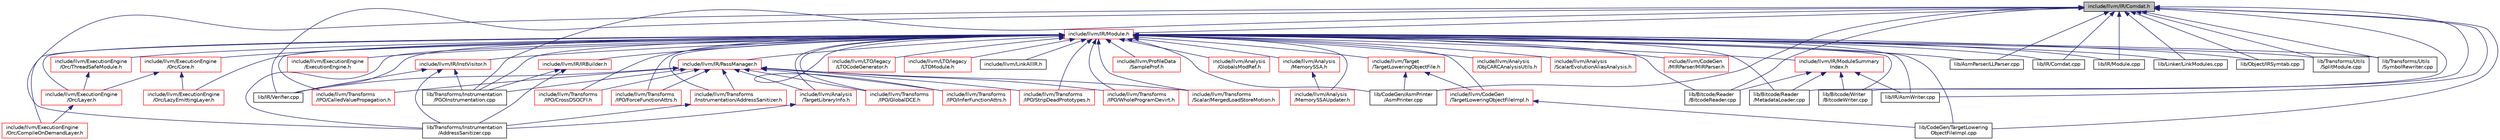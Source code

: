 digraph "include/llvm/IR/Comdat.h"
{
 // LATEX_PDF_SIZE
  bgcolor="transparent";
  edge [fontname="Helvetica",fontsize="10",labelfontname="Helvetica",labelfontsize="10"];
  node [fontname="Helvetica",fontsize="10",shape="box"];
  Node1 [label="include/llvm/IR/Comdat.h",height=0.2,width=0.4,color="black", fillcolor="grey75", style="filled", fontcolor="black",tooltip="This file contains the declaration of the Comdat class, which represents a single COMDAT in LLVM."];
  Node1 -> Node2 [dir="back",color="midnightblue",fontsize="10",style="solid",fontname="Helvetica"];
  Node2 [label="include/llvm/IR/Module.h",height=0.2,width=0.4,color="red",URL="$Module_8h.html",tooltip="Module.h This file contains the declarations for the Module class."];
  Node2 -> Node3 [dir="back",color="midnightblue",fontsize="10",style="solid",fontname="Helvetica"];
  Node3 [label="include/llvm/Analysis\l/GlobalsModRef.h",height=0.2,width=0.4,color="red",URL="$GlobalsModRef_8h.html",tooltip="This is the interface for a simple mod/ref and alias analysis over globals."];
  Node2 -> Node177 [dir="back",color="midnightblue",fontsize="10",style="solid",fontname="Helvetica"];
  Node177 [label="include/llvm/Analysis\l/MemorySSA.h",height=0.2,width=0.4,color="red",URL="$MemorySSA_8h.html",tooltip="This file exposes an interface to building/using memory SSA to walk memory instructions using a use/d..."];
  Node177 -> Node178 [dir="back",color="midnightblue",fontsize="10",style="solid",fontname="Helvetica"];
  Node178 [label="include/llvm/Analysis\l/MemorySSAUpdater.h",height=0.2,width=0.4,color="red",URL="$MemorySSAUpdater_8h.html",tooltip=" "];
  Node2 -> Node178 [dir="back",color="midnightblue",fontsize="10",style="solid",fontname="Helvetica"];
  Node2 -> Node188 [dir="back",color="midnightblue",fontsize="10",style="solid",fontname="Helvetica"];
  Node188 [label="include/llvm/Analysis\l/ObjCARCAnalysisUtils.h",height=0.2,width=0.4,color="red",URL="$ObjCARCAnalysisUtils_8h.html",tooltip="This file defines common analysis utilities used by the ObjC ARC Optimizer."];
  Node2 -> Node201 [dir="back",color="midnightblue",fontsize="10",style="solid",fontname="Helvetica"];
  Node201 [label="include/llvm/Analysis\l/ScalarEvolutionAliasAnalysis.h",height=0.2,width=0.4,color="red",URL="$ScalarEvolutionAliasAnalysis_8h.html",tooltip="This is the interface for a SCEV-based alias analysis."];
  Node2 -> Node203 [dir="back",color="midnightblue",fontsize="10",style="solid",fontname="Helvetica"];
  Node203 [label="include/llvm/Analysis\l/TargetLibraryInfo.h",height=0.2,width=0.4,color="red",URL="$TargetLibraryInfo_8h.html",tooltip=" "];
  Node203 -> Node1305 [dir="back",color="midnightblue",fontsize="10",style="solid",fontname="Helvetica"];
  Node1305 [label="lib/Transforms/Instrumentation\l/AddressSanitizer.cpp",height=0.2,width=0.4,color="black",URL="$AddressSanitizer_8cpp.html",tooltip=" "];
  Node2 -> Node1375 [dir="back",color="midnightblue",fontsize="10",style="solid",fontname="Helvetica"];
  Node1375 [label="include/llvm/CodeGen\l/MIRParser/MIRParser.h",height=0.2,width=0.4,color="red",URL="$MIRParser_8h.html",tooltip=" "];
  Node2 -> Node1376 [dir="back",color="midnightblue",fontsize="10",style="solid",fontname="Helvetica"];
  Node1376 [label="include/llvm/CodeGen\l/TargetLoweringObjectFileImpl.h",height=0.2,width=0.4,color="red",URL="$TargetLoweringObjectFileImpl_8h.html",tooltip=" "];
  Node1376 -> Node1377 [dir="back",color="midnightblue",fontsize="10",style="solid",fontname="Helvetica"];
  Node1377 [label="lib/CodeGen/TargetLowering\lObjectFileImpl.cpp",height=0.2,width=0.4,color="black",URL="$TargetLoweringObjectFileImpl_8cpp.html",tooltip=" "];
  Node2 -> Node1395 [dir="back",color="midnightblue",fontsize="10",style="solid",fontname="Helvetica"];
  Node1395 [label="include/llvm/ExecutionEngine\l/ExecutionEngine.h",height=0.2,width=0.4,color="red",URL="$llvm_2ExecutionEngine_2ExecutionEngine_8h.html",tooltip=" "];
  Node2 -> Node1410 [dir="back",color="midnightblue",fontsize="10",style="solid",fontname="Helvetica"];
  Node1410 [label="include/llvm/ExecutionEngine\l/Orc/CompileOnDemandLayer.h",height=0.2,width=0.4,color="red",URL="$CompileOnDemandLayer_8h.html",tooltip=" "];
  Node2 -> Node1416 [dir="back",color="midnightblue",fontsize="10",style="solid",fontname="Helvetica"];
  Node1416 [label="include/llvm/ExecutionEngine\l/Orc/Core.h",height=0.2,width=0.4,color="red",URL="$llvm_2ExecutionEngine_2Orc_2Core_8h.html",tooltip=" "];
  Node1416 -> Node1423 [dir="back",color="midnightblue",fontsize="10",style="solid",fontname="Helvetica"];
  Node1423 [label="include/llvm/ExecutionEngine\l/Orc/Layer.h",height=0.2,width=0.4,color="red",URL="$Layer_8h.html",tooltip=" "];
  Node1423 -> Node1410 [dir="back",color="midnightblue",fontsize="10",style="solid",fontname="Helvetica"];
  Node1416 -> Node1435 [dir="back",color="midnightblue",fontsize="10",style="solid",fontname="Helvetica"];
  Node1435 [label="include/llvm/ExecutionEngine\l/Orc/LazyEmittingLayer.h",height=0.2,width=0.4,color="red",URL="$LazyEmittingLayer_8h.html",tooltip=" "];
  Node2 -> Node1423 [dir="back",color="midnightblue",fontsize="10",style="solid",fontname="Helvetica"];
  Node2 -> Node1435 [dir="back",color="midnightblue",fontsize="10",style="solid",fontname="Helvetica"];
  Node2 -> Node1442 [dir="back",color="midnightblue",fontsize="10",style="solid",fontname="Helvetica"];
  Node1442 [label="include/llvm/ExecutionEngine\l/Orc/ThreadSafeModule.h",height=0.2,width=0.4,color="red",URL="$ThreadSafeModule_8h.html",tooltip=" "];
  Node1442 -> Node1423 [dir="back",color="midnightblue",fontsize="10",style="solid",fontname="Helvetica"];
  Node2 -> Node1443 [dir="back",color="midnightblue",fontsize="10",style="solid",fontname="Helvetica"];
  Node1443 [label="include/llvm/IR/IRBuilder.h",height=0.2,width=0.4,color="red",URL="$IRBuilder_8h.html",tooltip=" "];
  Node1443 -> Node1305 [dir="back",color="midnightblue",fontsize="10",style="solid",fontname="Helvetica"];
  Node1443 -> Node1479 [dir="back",color="midnightblue",fontsize="10",style="solid",fontname="Helvetica"];
  Node1479 [label="lib/Transforms/Instrumentation\l/PGOInstrumentation.cpp",height=0.2,width=0.4,color="black",URL="$PGOInstrumentation_8cpp.html",tooltip=" "];
  Node2 -> Node1491 [dir="back",color="midnightblue",fontsize="10",style="solid",fontname="Helvetica"];
  Node1491 [label="include/llvm/IR/InstVisitor.h",height=0.2,width=0.4,color="red",URL="$InstVisitor_8h.html",tooltip=" "];
  Node1491 -> Node1500 [dir="back",color="midnightblue",fontsize="10",style="solid",fontname="Helvetica"];
  Node1500 [label="lib/IR/Verifier.cpp",height=0.2,width=0.4,color="black",URL="$Verifier_8cpp.html",tooltip=" "];
  Node1491 -> Node1305 [dir="back",color="midnightblue",fontsize="10",style="solid",fontname="Helvetica"];
  Node1491 -> Node1479 [dir="back",color="midnightblue",fontsize="10",style="solid",fontname="Helvetica"];
  Node2 -> Node1504 [dir="back",color="midnightblue",fontsize="10",style="solid",fontname="Helvetica"];
  Node1504 [label="include/llvm/IR/ModuleSummary\lIndex.h",height=0.2,width=0.4,color="red",URL="$ModuleSummaryIndex_8h.html",tooltip="ModuleSummaryIndex.h This file contains the declarations the classes that hold the module index and s..."];
  Node1504 -> Node1511 [dir="back",color="midnightblue",fontsize="10",style="solid",fontname="Helvetica"];
  Node1511 [label="lib/Bitcode/Reader\l/BitcodeReader.cpp",height=0.2,width=0.4,color="black",URL="$BitcodeReader_8cpp.html",tooltip=" "];
  Node1504 -> Node1512 [dir="back",color="midnightblue",fontsize="10",style="solid",fontname="Helvetica"];
  Node1512 [label="lib/Bitcode/Reader\l/MetadataLoader.cpp",height=0.2,width=0.4,color="black",URL="$MetadataLoader_8cpp.html",tooltip=" "];
  Node1504 -> Node1522 [dir="back",color="midnightblue",fontsize="10",style="solid",fontname="Helvetica"];
  Node1522 [label="lib/Bitcode/Writer\l/BitcodeWriter.cpp",height=0.2,width=0.4,color="black",URL="$BitcodeWriter_8cpp.html",tooltip=" "];
  Node1504 -> Node1537 [dir="back",color="midnightblue",fontsize="10",style="solid",fontname="Helvetica"];
  Node1537 [label="lib/IR/AsmWriter.cpp",height=0.2,width=0.4,color="black",URL="$AsmWriter_8cpp.html",tooltip=" "];
  Node2 -> Node1540 [dir="back",color="midnightblue",fontsize="10",style="solid",fontname="Helvetica"];
  Node1540 [label="include/llvm/IR/PassManager.h",height=0.2,width=0.4,color="red",URL="$PassManager_8h.html",tooltip="This header defines various interfaces for pass management in LLVM."];
  Node1540 -> Node203 [dir="back",color="midnightblue",fontsize="10",style="solid",fontname="Helvetica"];
  Node1540 -> Node1648 [dir="back",color="midnightblue",fontsize="10",style="solid",fontname="Helvetica"];
  Node1648 [label="include/llvm/Transforms\l/IPO/CalledValuePropagation.h",height=0.2,width=0.4,color="red",URL="$CalledValuePropagation_8h.html",tooltip=" "];
  Node1540 -> Node1651 [dir="back",color="midnightblue",fontsize="10",style="solid",fontname="Helvetica"];
  Node1651 [label="include/llvm/Transforms\l/IPO/CrossDSOCFI.h",height=0.2,width=0.4,color="red",URL="$CrossDSOCFI_8h.html",tooltip=" "];
  Node1540 -> Node1655 [dir="back",color="midnightblue",fontsize="10",style="solid",fontname="Helvetica"];
  Node1655 [label="include/llvm/Transforms\l/IPO/ForceFunctionAttrs.h",height=0.2,width=0.4,color="red",URL="$ForceFunctionAttrs_8h.html",tooltip="Super simple passes to force specific function attrs from the commandline into the IR for debugging p..."];
  Node1540 -> Node1657 [dir="back",color="midnightblue",fontsize="10",style="solid",fontname="Helvetica"];
  Node1657 [label="include/llvm/Transforms\l/IPO/GlobalDCE.h",height=0.2,width=0.4,color="red",URL="$GlobalDCE_8h.html",tooltip=" "];
  Node1540 -> Node1663 [dir="back",color="midnightblue",fontsize="10",style="solid",fontname="Helvetica"];
  Node1663 [label="include/llvm/Transforms\l/IPO/InferFunctionAttrs.h",height=0.2,width=0.4,color="red",URL="$InferFunctionAttrs_8h.html",tooltip="Interfaces for passes which infer implicit function attributes from the name and signature of functio..."];
  Node1540 -> Node1669 [dir="back",color="midnightblue",fontsize="10",style="solid",fontname="Helvetica"];
  Node1669 [label="include/llvm/Transforms\l/IPO/StripDeadPrototypes.h",height=0.2,width=0.4,color="red",URL="$StripDeadPrototypes_8h.html",tooltip=" "];
  Node1540 -> Node1673 [dir="back",color="midnightblue",fontsize="10",style="solid",fontname="Helvetica"];
  Node1673 [label="include/llvm/Transforms\l/IPO/WholeProgramDevirt.h",height=0.2,width=0.4,color="red",URL="$WholeProgramDevirt_8h.html",tooltip=" "];
  Node1540 -> Node1675 [dir="back",color="midnightblue",fontsize="10",style="solid",fontname="Helvetica"];
  Node1675 [label="include/llvm/Transforms\l/Instrumentation/AddressSanitizer.h",height=0.2,width=0.4,color="red",URL="$AddressSanitizer_8h.html",tooltip=" "];
  Node1675 -> Node1305 [dir="back",color="midnightblue",fontsize="10",style="solid",fontname="Helvetica"];
  Node1540 -> Node1709 [dir="back",color="midnightblue",fontsize="10",style="solid",fontname="Helvetica"];
  Node1709 [label="include/llvm/Transforms\l/Scalar/MergedLoadStoreMotion.h",height=0.2,width=0.4,color="red",URL="$MergedLoadStoreMotion_8h.html",tooltip="This pass performs merges of loads and stores on both sides of a."];
  Node1540 -> Node1500 [dir="back",color="midnightblue",fontsize="10",style="solid",fontname="Helvetica"];
  Node1540 -> Node1479 [dir="back",color="midnightblue",fontsize="10",style="solid",fontname="Helvetica"];
  Node2 -> Node1738 [dir="back",color="midnightblue",fontsize="10",style="solid",fontname="Helvetica"];
  Node1738 [label="include/llvm/LTO/legacy\l/LTOCodeGenerator.h",height=0.2,width=0.4,color="red",URL="$LTOCodeGenerator_8h.html",tooltip=" "];
  Node2 -> Node1528 [dir="back",color="midnightblue",fontsize="10",style="solid",fontname="Helvetica"];
  Node1528 [label="include/llvm/LTO/legacy\l/LTOModule.h",height=0.2,width=0.4,color="red",URL="$LTOModule_8h.html",tooltip=" "];
  Node2 -> Node1644 [dir="back",color="midnightblue",fontsize="10",style="solid",fontname="Helvetica"];
  Node1644 [label="include/llvm/LinkAllIR.h",height=0.2,width=0.4,color="black",URL="$LinkAllIR_8h.html",tooltip=" "];
  Node2 -> Node1739 [dir="back",color="midnightblue",fontsize="10",style="solid",fontname="Helvetica"];
  Node1739 [label="include/llvm/ProfileData\l/SampleProf.h",height=0.2,width=0.4,color="red",URL="$SampleProf_8h.html",tooltip=" "];
  Node2 -> Node1746 [dir="back",color="midnightblue",fontsize="10",style="solid",fontname="Helvetica"];
  Node1746 [label="include/llvm/Target\l/TargetLoweringObjectFile.h",height=0.2,width=0.4,color="red",URL="$TargetLoweringObjectFile_8h.html",tooltip=" "];
  Node1746 -> Node1376 [dir="back",color="midnightblue",fontsize="10",style="solid",fontname="Helvetica"];
  Node1746 -> Node318 [dir="back",color="midnightblue",fontsize="10",style="solid",fontname="Helvetica"];
  Node318 [label="lib/CodeGen/AsmPrinter\l/AsmPrinter.cpp",height=0.2,width=0.4,color="black",URL="$AsmPrinter_8cpp.html",tooltip=" "];
  Node2 -> Node1648 [dir="back",color="midnightblue",fontsize="10",style="solid",fontname="Helvetica"];
  Node2 -> Node1651 [dir="back",color="midnightblue",fontsize="10",style="solid",fontname="Helvetica"];
  Node2 -> Node1655 [dir="back",color="midnightblue",fontsize="10",style="solid",fontname="Helvetica"];
  Node2 -> Node1657 [dir="back",color="midnightblue",fontsize="10",style="solid",fontname="Helvetica"];
  Node2 -> Node1663 [dir="back",color="midnightblue",fontsize="10",style="solid",fontname="Helvetica"];
  Node2 -> Node1669 [dir="back",color="midnightblue",fontsize="10",style="solid",fontname="Helvetica"];
  Node2 -> Node1673 [dir="back",color="midnightblue",fontsize="10",style="solid",fontname="Helvetica"];
  Node2 -> Node1675 [dir="back",color="midnightblue",fontsize="10",style="solid",fontname="Helvetica"];
  Node2 -> Node1709 [dir="back",color="midnightblue",fontsize="10",style="solid",fontname="Helvetica"];
  Node2 -> Node1535 [dir="back",color="midnightblue",fontsize="10",style="solid",fontname="Helvetica"];
  Node1535 [label="lib/AsmParser/LLParser.cpp",height=0.2,width=0.4,color="black",URL="$LLParser_8cpp.html",tooltip=" "];
  Node2 -> Node1511 [dir="back",color="midnightblue",fontsize="10",style="solid",fontname="Helvetica"];
  Node2 -> Node1512 [dir="back",color="midnightblue",fontsize="10",style="solid",fontname="Helvetica"];
  Node2 -> Node1522 [dir="back",color="midnightblue",fontsize="10",style="solid",fontname="Helvetica"];
  Node2 -> Node318 [dir="back",color="midnightblue",fontsize="10",style="solid",fontname="Helvetica"];
  Node2 -> Node1377 [dir="back",color="midnightblue",fontsize="10",style="solid",fontname="Helvetica"];
  Node2 -> Node1537 [dir="back",color="midnightblue",fontsize="10",style="solid",fontname="Helvetica"];
  Node2 -> Node1752 [dir="back",color="midnightblue",fontsize="10",style="solid",fontname="Helvetica"];
  Node1752 [label="lib/IR/Comdat.cpp",height=0.2,width=0.4,color="black",URL="$Comdat_8cpp.html",tooltip=" "];
  Node2 -> Node1768 [dir="back",color="midnightblue",fontsize="10",style="solid",fontname="Helvetica"];
  Node1768 [label="lib/IR/Module.cpp",height=0.2,width=0.4,color="black",URL="$Module_8cpp.html",tooltip=" "];
  Node2 -> Node1500 [dir="back",color="midnightblue",fontsize="10",style="solid",fontname="Helvetica"];
  Node2 -> Node1774 [dir="back",color="midnightblue",fontsize="10",style="solid",fontname="Helvetica"];
  Node1774 [label="lib/Linker/LinkModules.cpp",height=0.2,width=0.4,color="black",URL="$LinkModules_8cpp.html",tooltip=" "];
  Node2 -> Node1518 [dir="back",color="midnightblue",fontsize="10",style="solid",fontname="Helvetica"];
  Node1518 [label="lib/Object/IRSymtab.cpp",height=0.2,width=0.4,color="black",URL="$IRSymtab_8cpp.html",tooltip=" "];
  Node2 -> Node1305 [dir="back",color="midnightblue",fontsize="10",style="solid",fontname="Helvetica"];
  Node2 -> Node1479 [dir="back",color="midnightblue",fontsize="10",style="solid",fontname="Helvetica"];
  Node2 -> Node1281 [dir="back",color="midnightblue",fontsize="10",style="solid",fontname="Helvetica"];
  Node1281 [label="lib/Transforms/Utils\l/SplitModule.cpp",height=0.2,width=0.4,color="black",URL="$SplitModule_8cpp.html",tooltip=" "];
  Node2 -> Node1733 [dir="back",color="midnightblue",fontsize="10",style="solid",fontname="Helvetica"];
  Node1733 [label="lib/Transforms/Utils\l/SymbolRewriter.cpp",height=0.2,width=0.4,color="black",URL="$SymbolRewriter_8cpp.html",tooltip=" "];
  Node1 -> Node1535 [dir="back",color="midnightblue",fontsize="10",style="solid",fontname="Helvetica"];
  Node1 -> Node1511 [dir="back",color="midnightblue",fontsize="10",style="solid",fontname="Helvetica"];
  Node1 -> Node1512 [dir="back",color="midnightblue",fontsize="10",style="solid",fontname="Helvetica"];
  Node1 -> Node1522 [dir="back",color="midnightblue",fontsize="10",style="solid",fontname="Helvetica"];
  Node1 -> Node318 [dir="back",color="midnightblue",fontsize="10",style="solid",fontname="Helvetica"];
  Node1 -> Node1377 [dir="back",color="midnightblue",fontsize="10",style="solid",fontname="Helvetica"];
  Node1 -> Node1537 [dir="back",color="midnightblue",fontsize="10",style="solid",fontname="Helvetica"];
  Node1 -> Node1752 [dir="back",color="midnightblue",fontsize="10",style="solid",fontname="Helvetica"];
  Node1 -> Node1768 [dir="back",color="midnightblue",fontsize="10",style="solid",fontname="Helvetica"];
  Node1 -> Node1500 [dir="back",color="midnightblue",fontsize="10",style="solid",fontname="Helvetica"];
  Node1 -> Node1774 [dir="back",color="midnightblue",fontsize="10",style="solid",fontname="Helvetica"];
  Node1 -> Node1518 [dir="back",color="midnightblue",fontsize="10",style="solid",fontname="Helvetica"];
  Node1 -> Node1305 [dir="back",color="midnightblue",fontsize="10",style="solid",fontname="Helvetica"];
  Node1 -> Node1479 [dir="back",color="midnightblue",fontsize="10",style="solid",fontname="Helvetica"];
  Node1 -> Node1281 [dir="back",color="midnightblue",fontsize="10",style="solid",fontname="Helvetica"];
  Node1 -> Node1733 [dir="back",color="midnightblue",fontsize="10",style="solid",fontname="Helvetica"];
}
